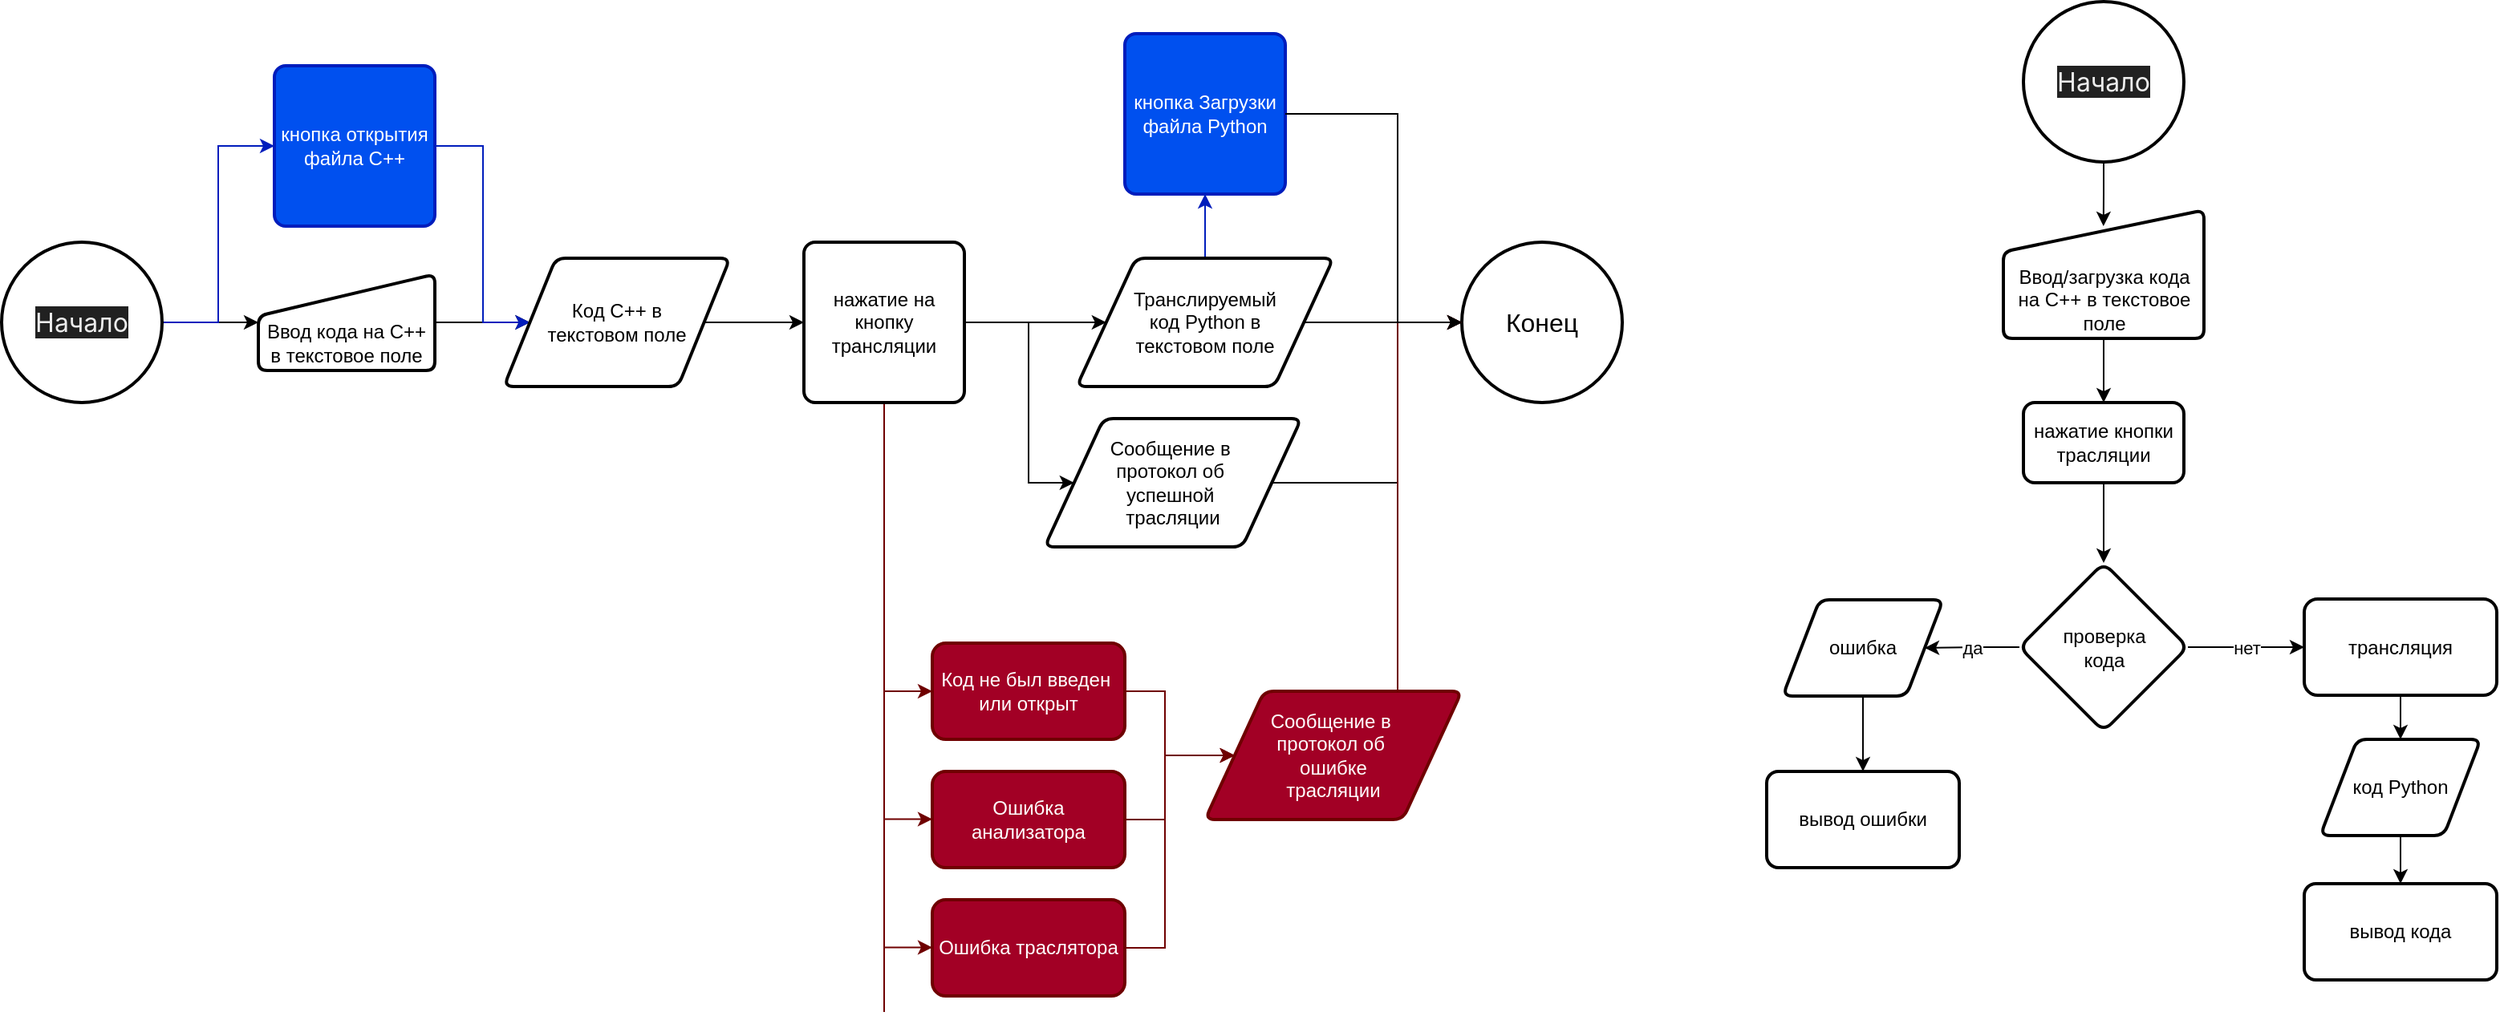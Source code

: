 <mxfile version="24.7.17">
  <diagram name="Страница — 1" id="8PW5bbsuWRLMNVSfZoOv">
    <mxGraphModel dx="1750" dy="1115" grid="1" gridSize="10" guides="1" tooltips="1" connect="1" arrows="1" fold="1" page="1" pageScale="1" pageWidth="827" pageHeight="1169" math="0" shadow="0">
      <root>
        <mxCell id="0" />
        <mxCell id="1" parent="0" />
        <mxCell id="cbEaSCUUIeM5fuYmW3Qu-31" style="edgeStyle=orthogonalEdgeStyle;rounded=0;orthogonalLoop=1;jettySize=auto;html=1;entryX=0;entryY=0.5;entryDx=0;entryDy=0;" edge="1" parent="1" source="cbEaSCUUIeM5fuYmW3Qu-1" target="cbEaSCUUIeM5fuYmW3Qu-2">
          <mxGeometry relative="1" as="geometry" />
        </mxCell>
        <mxCell id="cbEaSCUUIeM5fuYmW3Qu-36" style="edgeStyle=orthogonalEdgeStyle;rounded=0;orthogonalLoop=1;jettySize=auto;html=1;entryX=0;entryY=0.5;entryDx=0;entryDy=0;fillColor=#0050ef;strokeColor=#001DBC;" edge="1" parent="1" source="cbEaSCUUIeM5fuYmW3Qu-1" target="cbEaSCUUIeM5fuYmW3Qu-4">
          <mxGeometry relative="1" as="geometry" />
        </mxCell>
        <mxCell id="cbEaSCUUIeM5fuYmW3Qu-1" value="&lt;div style=&quot;&quot;&gt;&lt;font face=&quot;ui-sans-serif, -apple-system, system-ui, Segoe UI, Helvetica, Apple Color Emoji, Arial, sans-serif, Segoe UI Emoji, Segoe UI Symbol&quot; color=&quot;#ececec&quot;&gt;&lt;span style=&quot;font-size: 16px; background-color: rgb(33, 33, 33);&quot;&gt;Начало&lt;/span&gt;&lt;/font&gt;&lt;/div&gt;" style="strokeWidth=2;html=1;shape=mxgraph.flowchart.start_2;whiteSpace=wrap;align=center;" vertex="1" parent="1">
          <mxGeometry x="40" y="170" width="100" height="100" as="geometry" />
        </mxCell>
        <mxCell id="cbEaSCUUIeM5fuYmW3Qu-32" style="edgeStyle=orthogonalEdgeStyle;rounded=0;orthogonalLoop=1;jettySize=auto;html=1;entryX=0;entryY=0.5;entryDx=0;entryDy=0;" edge="1" parent="1" source="cbEaSCUUIeM5fuYmW3Qu-2" target="cbEaSCUUIeM5fuYmW3Qu-22">
          <mxGeometry relative="1" as="geometry" />
        </mxCell>
        <mxCell id="cbEaSCUUIeM5fuYmW3Qu-2" value="Ввод кода на С++ в текстовое поле" style="html=1;strokeWidth=2;shape=manualInput;whiteSpace=wrap;rounded=1;size=26;arcSize=11;verticalAlign=bottom;" vertex="1" parent="1">
          <mxGeometry x="200" y="190" width="110" height="60" as="geometry" />
        </mxCell>
        <mxCell id="cbEaSCUUIeM5fuYmW3Qu-52" style="edgeStyle=orthogonalEdgeStyle;rounded=0;orthogonalLoop=1;jettySize=auto;html=1;entryX=0;entryY=0.5;entryDx=0;entryDy=0;fillColor=#0050ef;strokeColor=#001DBC;" edge="1" parent="1" source="cbEaSCUUIeM5fuYmW3Qu-4" target="cbEaSCUUIeM5fuYmW3Qu-22">
          <mxGeometry relative="1" as="geometry">
            <Array as="points">
              <mxPoint x="340" y="110" />
              <mxPoint x="340" y="220" />
            </Array>
          </mxGeometry>
        </mxCell>
        <mxCell id="cbEaSCUUIeM5fuYmW3Qu-4" value="кнопка открытия файла C++" style="rounded=1;whiteSpace=wrap;html=1;absoluteArcSize=1;arcSize=14;strokeWidth=2;fillColor=#0050ef;fontColor=#ffffff;strokeColor=#001DBC;" vertex="1" parent="1">
          <mxGeometry x="210" y="60" width="100" height="100" as="geometry" />
        </mxCell>
        <mxCell id="cbEaSCUUIeM5fuYmW3Qu-34" style="edgeStyle=orthogonalEdgeStyle;rounded=0;orthogonalLoop=1;jettySize=auto;html=1;entryX=0;entryY=0.5;entryDx=0;entryDy=0;" edge="1" parent="1" source="cbEaSCUUIeM5fuYmW3Qu-14" target="cbEaSCUUIeM5fuYmW3Qu-16">
          <mxGeometry relative="1" as="geometry" />
        </mxCell>
        <mxCell id="cbEaSCUUIeM5fuYmW3Qu-56" style="edgeStyle=orthogonalEdgeStyle;rounded=0;orthogonalLoop=1;jettySize=auto;html=1;entryX=0;entryY=0.5;entryDx=0;entryDy=0;" edge="1" parent="1" source="cbEaSCUUIeM5fuYmW3Qu-14" target="cbEaSCUUIeM5fuYmW3Qu-42">
          <mxGeometry relative="1" as="geometry">
            <Array as="points">
              <mxPoint x="680" y="220" />
              <mxPoint x="680" y="320" />
            </Array>
          </mxGeometry>
        </mxCell>
        <mxCell id="cbEaSCUUIeM5fuYmW3Qu-64" style="edgeStyle=orthogonalEdgeStyle;rounded=0;orthogonalLoop=1;jettySize=auto;html=1;strokeWidth=1;endArrow=none;endFill=0;fillColor=#a20025;strokeColor=#6F0000;" edge="1" parent="1">
          <mxGeometry relative="1" as="geometry">
            <mxPoint x="590" y="650" as="targetPoint" />
            <mxPoint x="590" y="230" as="sourcePoint" />
          </mxGeometry>
        </mxCell>
        <mxCell id="cbEaSCUUIeM5fuYmW3Qu-14" value="нажатие на кнопку трансляции" style="rounded=1;whiteSpace=wrap;html=1;absoluteArcSize=1;arcSize=14;strokeWidth=2;" vertex="1" parent="1">
          <mxGeometry x="540" y="170" width="100" height="100" as="geometry" />
        </mxCell>
        <mxCell id="cbEaSCUUIeM5fuYmW3Qu-53" style="edgeStyle=orthogonalEdgeStyle;rounded=0;orthogonalLoop=1;jettySize=auto;html=1;entryX=0.5;entryY=1;entryDx=0;entryDy=0;fillColor=#0050ef;strokeColor=#001DBC;" edge="1" parent="1" source="cbEaSCUUIeM5fuYmW3Qu-16" target="cbEaSCUUIeM5fuYmW3Qu-38">
          <mxGeometry relative="1" as="geometry" />
        </mxCell>
        <mxCell id="cbEaSCUUIeM5fuYmW3Qu-16" value="Транслируемый &lt;br&gt;код Python в&lt;br&gt;текстовом поле" style="shape=parallelogram;html=1;strokeWidth=2;perimeter=parallelogramPerimeter;whiteSpace=wrap;rounded=1;arcSize=12;size=0.23;" vertex="1" parent="1">
          <mxGeometry x="710" y="180" width="160" height="80" as="geometry" />
        </mxCell>
        <mxCell id="cbEaSCUUIeM5fuYmW3Qu-33" style="edgeStyle=orthogonalEdgeStyle;rounded=0;orthogonalLoop=1;jettySize=auto;html=1;entryX=0;entryY=0.5;entryDx=0;entryDy=0;" edge="1" parent="1" source="cbEaSCUUIeM5fuYmW3Qu-22" target="cbEaSCUUIeM5fuYmW3Qu-14">
          <mxGeometry relative="1" as="geometry" />
        </mxCell>
        <mxCell id="cbEaSCUUIeM5fuYmW3Qu-22" value="Код С++ в &lt;br&gt;текстовом поле" style="shape=parallelogram;html=1;strokeWidth=2;perimeter=parallelogramPerimeter;whiteSpace=wrap;rounded=1;arcSize=12;size=0.23;" vertex="1" parent="1">
          <mxGeometry x="353" y="180" width="141" height="80" as="geometry" />
        </mxCell>
        <mxCell id="cbEaSCUUIeM5fuYmW3Qu-38" value="кнопка Загрузки файла Python" style="rounded=1;whiteSpace=wrap;html=1;absoluteArcSize=1;arcSize=14;strokeWidth=2;fillColor=#0050ef;fontColor=#ffffff;strokeColor=#001DBC;" vertex="1" parent="1">
          <mxGeometry x="740" y="40" width="100" height="100" as="geometry" />
        </mxCell>
        <mxCell id="cbEaSCUUIeM5fuYmW3Qu-42" value="Сообщение в&amp;nbsp;&lt;div&gt;протокол об&amp;nbsp;&lt;/div&gt;&lt;div&gt;успешной&amp;nbsp;&lt;/div&gt;&lt;div&gt;трасляции&lt;/div&gt;" style="shape=parallelogram;html=1;strokeWidth=2;perimeter=parallelogramPerimeter;whiteSpace=wrap;rounded=1;arcSize=12;size=0.23;" vertex="1" parent="1">
          <mxGeometry x="690" y="280" width="160" height="80" as="geometry" />
        </mxCell>
        <mxCell id="cbEaSCUUIeM5fuYmW3Qu-63" style="edgeStyle=orthogonalEdgeStyle;rounded=0;orthogonalLoop=1;jettySize=auto;html=1;entryX=0;entryY=0.5;entryDx=0;entryDy=0;fillColor=#a20025;strokeColor=#6F0000;" edge="1" parent="1" source="cbEaSCUUIeM5fuYmW3Qu-44" target="cbEaSCUUIeM5fuYmW3Qu-57">
          <mxGeometry relative="1" as="geometry" />
        </mxCell>
        <mxCell id="cbEaSCUUIeM5fuYmW3Qu-44" value="Код не был введен&amp;nbsp;&lt;br&gt;или открыт" style="whiteSpace=wrap;html=1;rounded=1;arcSize=14;strokeWidth=2;fillColor=#a20025;fontColor=#ffffff;strokeColor=#6F0000;" vertex="1" parent="1">
          <mxGeometry x="620" y="420" width="120" height="60" as="geometry" />
        </mxCell>
        <mxCell id="cbEaSCUUIeM5fuYmW3Qu-48" value="&lt;font style=&quot;font-size: 16px;&quot;&gt;Конец&lt;/font&gt;" style="strokeWidth=2;html=1;shape=mxgraph.flowchart.start_2;whiteSpace=wrap;" vertex="1" parent="1">
          <mxGeometry x="950" y="170" width="100" height="100" as="geometry" />
        </mxCell>
        <mxCell id="cbEaSCUUIeM5fuYmW3Qu-49" style="edgeStyle=orthogonalEdgeStyle;rounded=0;orthogonalLoop=1;jettySize=auto;html=1;entryX=0;entryY=0.5;entryDx=0;entryDy=0;entryPerimeter=0;" edge="1" parent="1" source="cbEaSCUUIeM5fuYmW3Qu-16" target="cbEaSCUUIeM5fuYmW3Qu-48">
          <mxGeometry relative="1" as="geometry" />
        </mxCell>
        <mxCell id="cbEaSCUUIeM5fuYmW3Qu-55" style="edgeStyle=orthogonalEdgeStyle;rounded=0;orthogonalLoop=1;jettySize=auto;html=1;entryX=0;entryY=0.5;entryDx=0;entryDy=0;entryPerimeter=0;" edge="1" parent="1" source="cbEaSCUUIeM5fuYmW3Qu-42" target="cbEaSCUUIeM5fuYmW3Qu-48">
          <mxGeometry relative="1" as="geometry">
            <Array as="points">
              <mxPoint x="910" y="320" />
              <mxPoint x="910" y="220" />
            </Array>
          </mxGeometry>
        </mxCell>
        <mxCell id="cbEaSCUUIeM5fuYmW3Qu-57" value="Сообщение в&amp;nbsp;&lt;div&gt;протокол об&amp;nbsp;&lt;/div&gt;&lt;div&gt;ошибке&lt;/div&gt;&lt;div&gt;трасляции&lt;/div&gt;" style="shape=parallelogram;html=1;strokeWidth=2;perimeter=parallelogramPerimeter;whiteSpace=wrap;rounded=1;arcSize=12;size=0.23;fillColor=#a20025;fontColor=#ffffff;strokeColor=#6F0000;" vertex="1" parent="1">
          <mxGeometry x="790" y="450" width="160" height="80" as="geometry" />
        </mxCell>
        <mxCell id="cbEaSCUUIeM5fuYmW3Qu-62" style="edgeStyle=orthogonalEdgeStyle;rounded=0;orthogonalLoop=1;jettySize=auto;html=1;entryX=0;entryY=0.5;entryDx=0;entryDy=0;fillColor=#a20025;strokeColor=#6F0000;" edge="1" parent="1" source="cbEaSCUUIeM5fuYmW3Qu-61" target="cbEaSCUUIeM5fuYmW3Qu-57">
          <mxGeometry relative="1" as="geometry" />
        </mxCell>
        <mxCell id="cbEaSCUUIeM5fuYmW3Qu-61" value="Ошибка анализатора" style="whiteSpace=wrap;html=1;rounded=1;arcSize=14;strokeWidth=2;fillColor=#a20025;fontColor=#ffffff;strokeColor=#6F0000;" vertex="1" parent="1">
          <mxGeometry x="620" y="500" width="120" height="60" as="geometry" />
        </mxCell>
        <mxCell id="cbEaSCUUIeM5fuYmW3Qu-65" style="edgeStyle=orthogonalEdgeStyle;rounded=0;orthogonalLoop=1;jettySize=auto;html=1;entryX=0;entryY=0.5;entryDx=0;entryDy=0;entryPerimeter=0;fillColor=#a20025;strokeColor=#6F0000;" edge="1" parent="1" source="cbEaSCUUIeM5fuYmW3Qu-57" target="cbEaSCUUIeM5fuYmW3Qu-48">
          <mxGeometry relative="1" as="geometry">
            <Array as="points">
              <mxPoint x="910" y="220" />
            </Array>
          </mxGeometry>
        </mxCell>
        <mxCell id="cbEaSCUUIeM5fuYmW3Qu-66" value="" style="endArrow=classic;html=1;rounded=0;entryX=0;entryY=0.5;entryDx=0;entryDy=0;fillColor=#a20025;strokeColor=#6F0000;" edge="1" parent="1" target="cbEaSCUUIeM5fuYmW3Qu-44">
          <mxGeometry width="50" height="50" relative="1" as="geometry">
            <mxPoint x="590" y="450" as="sourcePoint" />
            <mxPoint x="550" y="450" as="targetPoint" />
          </mxGeometry>
        </mxCell>
        <mxCell id="cbEaSCUUIeM5fuYmW3Qu-67" value="" style="endArrow=classic;html=1;rounded=0;entryX=0;entryY=0.5;entryDx=0;entryDy=0;fillColor=#a20025;strokeColor=#6F0000;" edge="1" parent="1">
          <mxGeometry width="50" height="50" relative="1" as="geometry">
            <mxPoint x="590" y="529.78" as="sourcePoint" />
            <mxPoint x="620" y="529.78" as="targetPoint" />
          </mxGeometry>
        </mxCell>
        <mxCell id="cbEaSCUUIeM5fuYmW3Qu-69" style="edgeStyle=orthogonalEdgeStyle;rounded=0;orthogonalLoop=1;jettySize=auto;html=1;entryX=0;entryY=0.5;entryDx=0;entryDy=0;entryPerimeter=0;" edge="1" parent="1" source="cbEaSCUUIeM5fuYmW3Qu-38" target="cbEaSCUUIeM5fuYmW3Qu-48">
          <mxGeometry relative="1" as="geometry">
            <Array as="points">
              <mxPoint x="910" y="90" />
              <mxPoint x="910" y="220" />
            </Array>
          </mxGeometry>
        </mxCell>
        <mxCell id="cbEaSCUUIeM5fuYmW3Qu-73" style="edgeStyle=orthogonalEdgeStyle;rounded=0;orthogonalLoop=1;jettySize=auto;html=1;entryX=0.5;entryY=0;entryDx=0;entryDy=0;exitX=0.5;exitY=1;exitDx=0;exitDy=0;exitPerimeter=0;" edge="1" parent="1" source="cbEaSCUUIeM5fuYmW3Qu-70">
          <mxGeometry relative="1" as="geometry">
            <mxPoint x="1349.89" y="130" as="sourcePoint" />
            <mxPoint x="1349.89" y="160" as="targetPoint" />
          </mxGeometry>
        </mxCell>
        <mxCell id="cbEaSCUUIeM5fuYmW3Qu-70" value="&lt;div style=&quot;&quot;&gt;&lt;font face=&quot;ui-sans-serif, -apple-system, system-ui, Segoe UI, Helvetica, Apple Color Emoji, Arial, sans-serif, Segoe UI Emoji, Segoe UI Symbol&quot; color=&quot;#ececec&quot;&gt;&lt;span style=&quot;font-size: 16px; background-color: rgb(33, 33, 33);&quot;&gt;Начало&lt;/span&gt;&lt;/font&gt;&lt;/div&gt;" style="strokeWidth=2;html=1;shape=mxgraph.flowchart.start_2;whiteSpace=wrap;align=center;" vertex="1" parent="1">
          <mxGeometry x="1300" y="20" width="100" height="100" as="geometry" />
        </mxCell>
        <mxCell id="cbEaSCUUIeM5fuYmW3Qu-74" style="edgeStyle=orthogonalEdgeStyle;rounded=0;orthogonalLoop=1;jettySize=auto;html=1;entryX=0.5;entryY=0;entryDx=0;entryDy=0;" edge="1" parent="1" source="cbEaSCUUIeM5fuYmW3Qu-71" target="cbEaSCUUIeM5fuYmW3Qu-72">
          <mxGeometry relative="1" as="geometry" />
        </mxCell>
        <mxCell id="cbEaSCUUIeM5fuYmW3Qu-71" value="Ввод/загрузка кода на С++ в текстовое поле" style="html=1;strokeWidth=2;shape=manualInput;whiteSpace=wrap;rounded=1;size=26;arcSize=11;verticalAlign=bottom;" vertex="1" parent="1">
          <mxGeometry x="1287.5" y="150" width="125" height="80" as="geometry" />
        </mxCell>
        <mxCell id="cbEaSCUUIeM5fuYmW3Qu-79" value="" style="edgeStyle=orthogonalEdgeStyle;rounded=0;orthogonalLoop=1;jettySize=auto;html=1;" edge="1" parent="1" source="cbEaSCUUIeM5fuYmW3Qu-72" target="cbEaSCUUIeM5fuYmW3Qu-78">
          <mxGeometry relative="1" as="geometry" />
        </mxCell>
        <mxCell id="cbEaSCUUIeM5fuYmW3Qu-72" value="нажатие кнопки трасляции" style="rounded=1;whiteSpace=wrap;html=1;absoluteArcSize=1;arcSize=14;strokeWidth=2;" vertex="1" parent="1">
          <mxGeometry x="1300" y="270" width="100" height="50" as="geometry" />
        </mxCell>
        <mxCell id="cbEaSCUUIeM5fuYmW3Qu-76" style="edgeStyle=orthogonalEdgeStyle;rounded=0;orthogonalLoop=1;jettySize=auto;html=1;entryX=0;entryY=0.5;entryDx=0;entryDy=0;fillColor=#a20025;strokeColor=#6F0000;" edge="1" parent="1" source="cbEaSCUUIeM5fuYmW3Qu-75" target="cbEaSCUUIeM5fuYmW3Qu-57">
          <mxGeometry relative="1" as="geometry">
            <Array as="points">
              <mxPoint x="765" y="610" />
              <mxPoint x="765" y="490" />
            </Array>
          </mxGeometry>
        </mxCell>
        <mxCell id="cbEaSCUUIeM5fuYmW3Qu-75" value="Ошибка траслятора" style="whiteSpace=wrap;html=1;rounded=1;arcSize=14;strokeWidth=2;fillColor=#a20025;fontColor=#ffffff;strokeColor=#6F0000;" vertex="1" parent="1">
          <mxGeometry x="620" y="580" width="120" height="60" as="geometry" />
        </mxCell>
        <mxCell id="cbEaSCUUIeM5fuYmW3Qu-77" value="" style="endArrow=classic;html=1;rounded=0;entryX=0;entryY=0.5;entryDx=0;entryDy=0;fillColor=#a20025;strokeColor=#6F0000;" edge="1" parent="1">
          <mxGeometry width="50" height="50" relative="1" as="geometry">
            <mxPoint x="590" y="609.78" as="sourcePoint" />
            <mxPoint x="620" y="609.78" as="targetPoint" />
          </mxGeometry>
        </mxCell>
        <mxCell id="cbEaSCUUIeM5fuYmW3Qu-81" value="да" style="edgeStyle=orthogonalEdgeStyle;rounded=0;orthogonalLoop=1;jettySize=auto;html=1;entryX=1;entryY=0.5;entryDx=0;entryDy=0;" edge="1" parent="1" source="cbEaSCUUIeM5fuYmW3Qu-78" target="cbEaSCUUIeM5fuYmW3Qu-80">
          <mxGeometry relative="1" as="geometry" />
        </mxCell>
        <mxCell id="cbEaSCUUIeM5fuYmW3Qu-85" value="нет" style="edgeStyle=orthogonalEdgeStyle;rounded=0;orthogonalLoop=1;jettySize=auto;html=1;" edge="1" parent="1" source="cbEaSCUUIeM5fuYmW3Qu-78" target="cbEaSCUUIeM5fuYmW3Qu-84">
          <mxGeometry relative="1" as="geometry" />
        </mxCell>
        <mxCell id="cbEaSCUUIeM5fuYmW3Qu-78" value="проверка &lt;br&gt;кода" style="rhombus;whiteSpace=wrap;html=1;rounded=1;arcSize=14;strokeWidth=2;" vertex="1" parent="1">
          <mxGeometry x="1297.5" y="370" width="105" height="105" as="geometry" />
        </mxCell>
        <mxCell id="cbEaSCUUIeM5fuYmW3Qu-83" value="" style="edgeStyle=orthogonalEdgeStyle;rounded=0;orthogonalLoop=1;jettySize=auto;html=1;" edge="1" parent="1" source="cbEaSCUUIeM5fuYmW3Qu-80" target="cbEaSCUUIeM5fuYmW3Qu-82">
          <mxGeometry relative="1" as="geometry" />
        </mxCell>
        <mxCell id="cbEaSCUUIeM5fuYmW3Qu-80" value="ошибка" style="shape=parallelogram;html=1;strokeWidth=2;perimeter=parallelogramPerimeter;whiteSpace=wrap;rounded=1;arcSize=12;size=0.23;" vertex="1" parent="1">
          <mxGeometry x="1150" y="393" width="100" height="60" as="geometry" />
        </mxCell>
        <mxCell id="cbEaSCUUIeM5fuYmW3Qu-82" value="вывод ошибки" style="whiteSpace=wrap;html=1;strokeWidth=2;rounded=1;arcSize=12;" vertex="1" parent="1">
          <mxGeometry x="1140" y="500" width="120" height="60" as="geometry" />
        </mxCell>
        <mxCell id="cbEaSCUUIeM5fuYmW3Qu-87" style="edgeStyle=orthogonalEdgeStyle;rounded=0;orthogonalLoop=1;jettySize=auto;html=1;entryX=0.5;entryY=0;entryDx=0;entryDy=0;" edge="1" parent="1" source="cbEaSCUUIeM5fuYmW3Qu-84" target="cbEaSCUUIeM5fuYmW3Qu-86">
          <mxGeometry relative="1" as="geometry" />
        </mxCell>
        <mxCell id="cbEaSCUUIeM5fuYmW3Qu-84" value="трансляция" style="whiteSpace=wrap;html=1;rounded=1;arcSize=14;strokeWidth=2;" vertex="1" parent="1">
          <mxGeometry x="1475" y="392.5" width="120" height="60" as="geometry" />
        </mxCell>
        <mxCell id="cbEaSCUUIeM5fuYmW3Qu-89" style="edgeStyle=orthogonalEdgeStyle;rounded=0;orthogonalLoop=1;jettySize=auto;html=1;entryX=0.5;entryY=0;entryDx=0;entryDy=0;" edge="1" parent="1" source="cbEaSCUUIeM5fuYmW3Qu-86" target="cbEaSCUUIeM5fuYmW3Qu-88">
          <mxGeometry relative="1" as="geometry" />
        </mxCell>
        <mxCell id="cbEaSCUUIeM5fuYmW3Qu-86" value="код Python" style="shape=parallelogram;html=1;strokeWidth=2;perimeter=parallelogramPerimeter;whiteSpace=wrap;rounded=1;arcSize=12;size=0.23;" vertex="1" parent="1">
          <mxGeometry x="1485" y="480" width="100" height="60" as="geometry" />
        </mxCell>
        <mxCell id="cbEaSCUUIeM5fuYmW3Qu-88" value="вывод кода" style="whiteSpace=wrap;html=1;strokeWidth=2;rounded=1;arcSize=12;" vertex="1" parent="1">
          <mxGeometry x="1475" y="570" width="120" height="60" as="geometry" />
        </mxCell>
      </root>
    </mxGraphModel>
  </diagram>
</mxfile>
